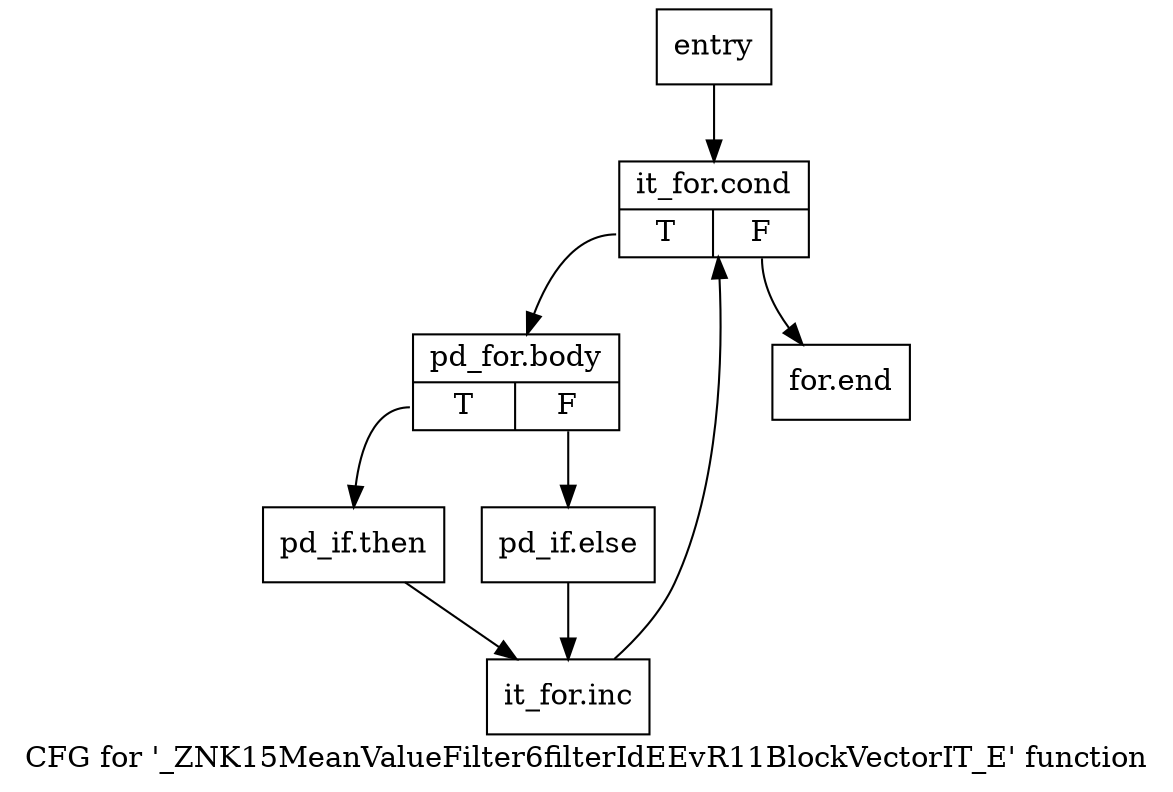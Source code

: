 digraph "CFG for '_ZNK15MeanValueFilter6filterIdEEvR11BlockVectorIT_E' function" {
	label="CFG for '_ZNK15MeanValueFilter6filterIdEEvR11BlockVectorIT_E' function";

	Node0x557ec30 [shape=record,label="{entry}"];
	Node0x557ec30 -> Node0x557ec80;
	Node0x557ec80 [shape=record,label="{it_for.cond|{<s0>T|<s1>F}}"];
	Node0x557ec80:s0 -> Node0x557ecd0;
	Node0x557ec80:s1 -> Node0x557ee10;
	Node0x557ecd0 [shape=record,label="{pd_for.body|{<s0>T|<s1>F}}"];
	Node0x557ecd0:s0 -> Node0x557ed20;
	Node0x557ecd0:s1 -> Node0x557ed70;
	Node0x557ed20 [shape=record,label="{pd_if.then}"];
	Node0x557ed20 -> Node0x557edc0;
	Node0x557ed70 [shape=record,label="{pd_if.else}"];
	Node0x557ed70 -> Node0x557edc0;
	Node0x557edc0 [shape=record,label="{it_for.inc}"];
	Node0x557edc0 -> Node0x557ec80;
	Node0x557ee10 [shape=record,label="{for.end}"];
}
